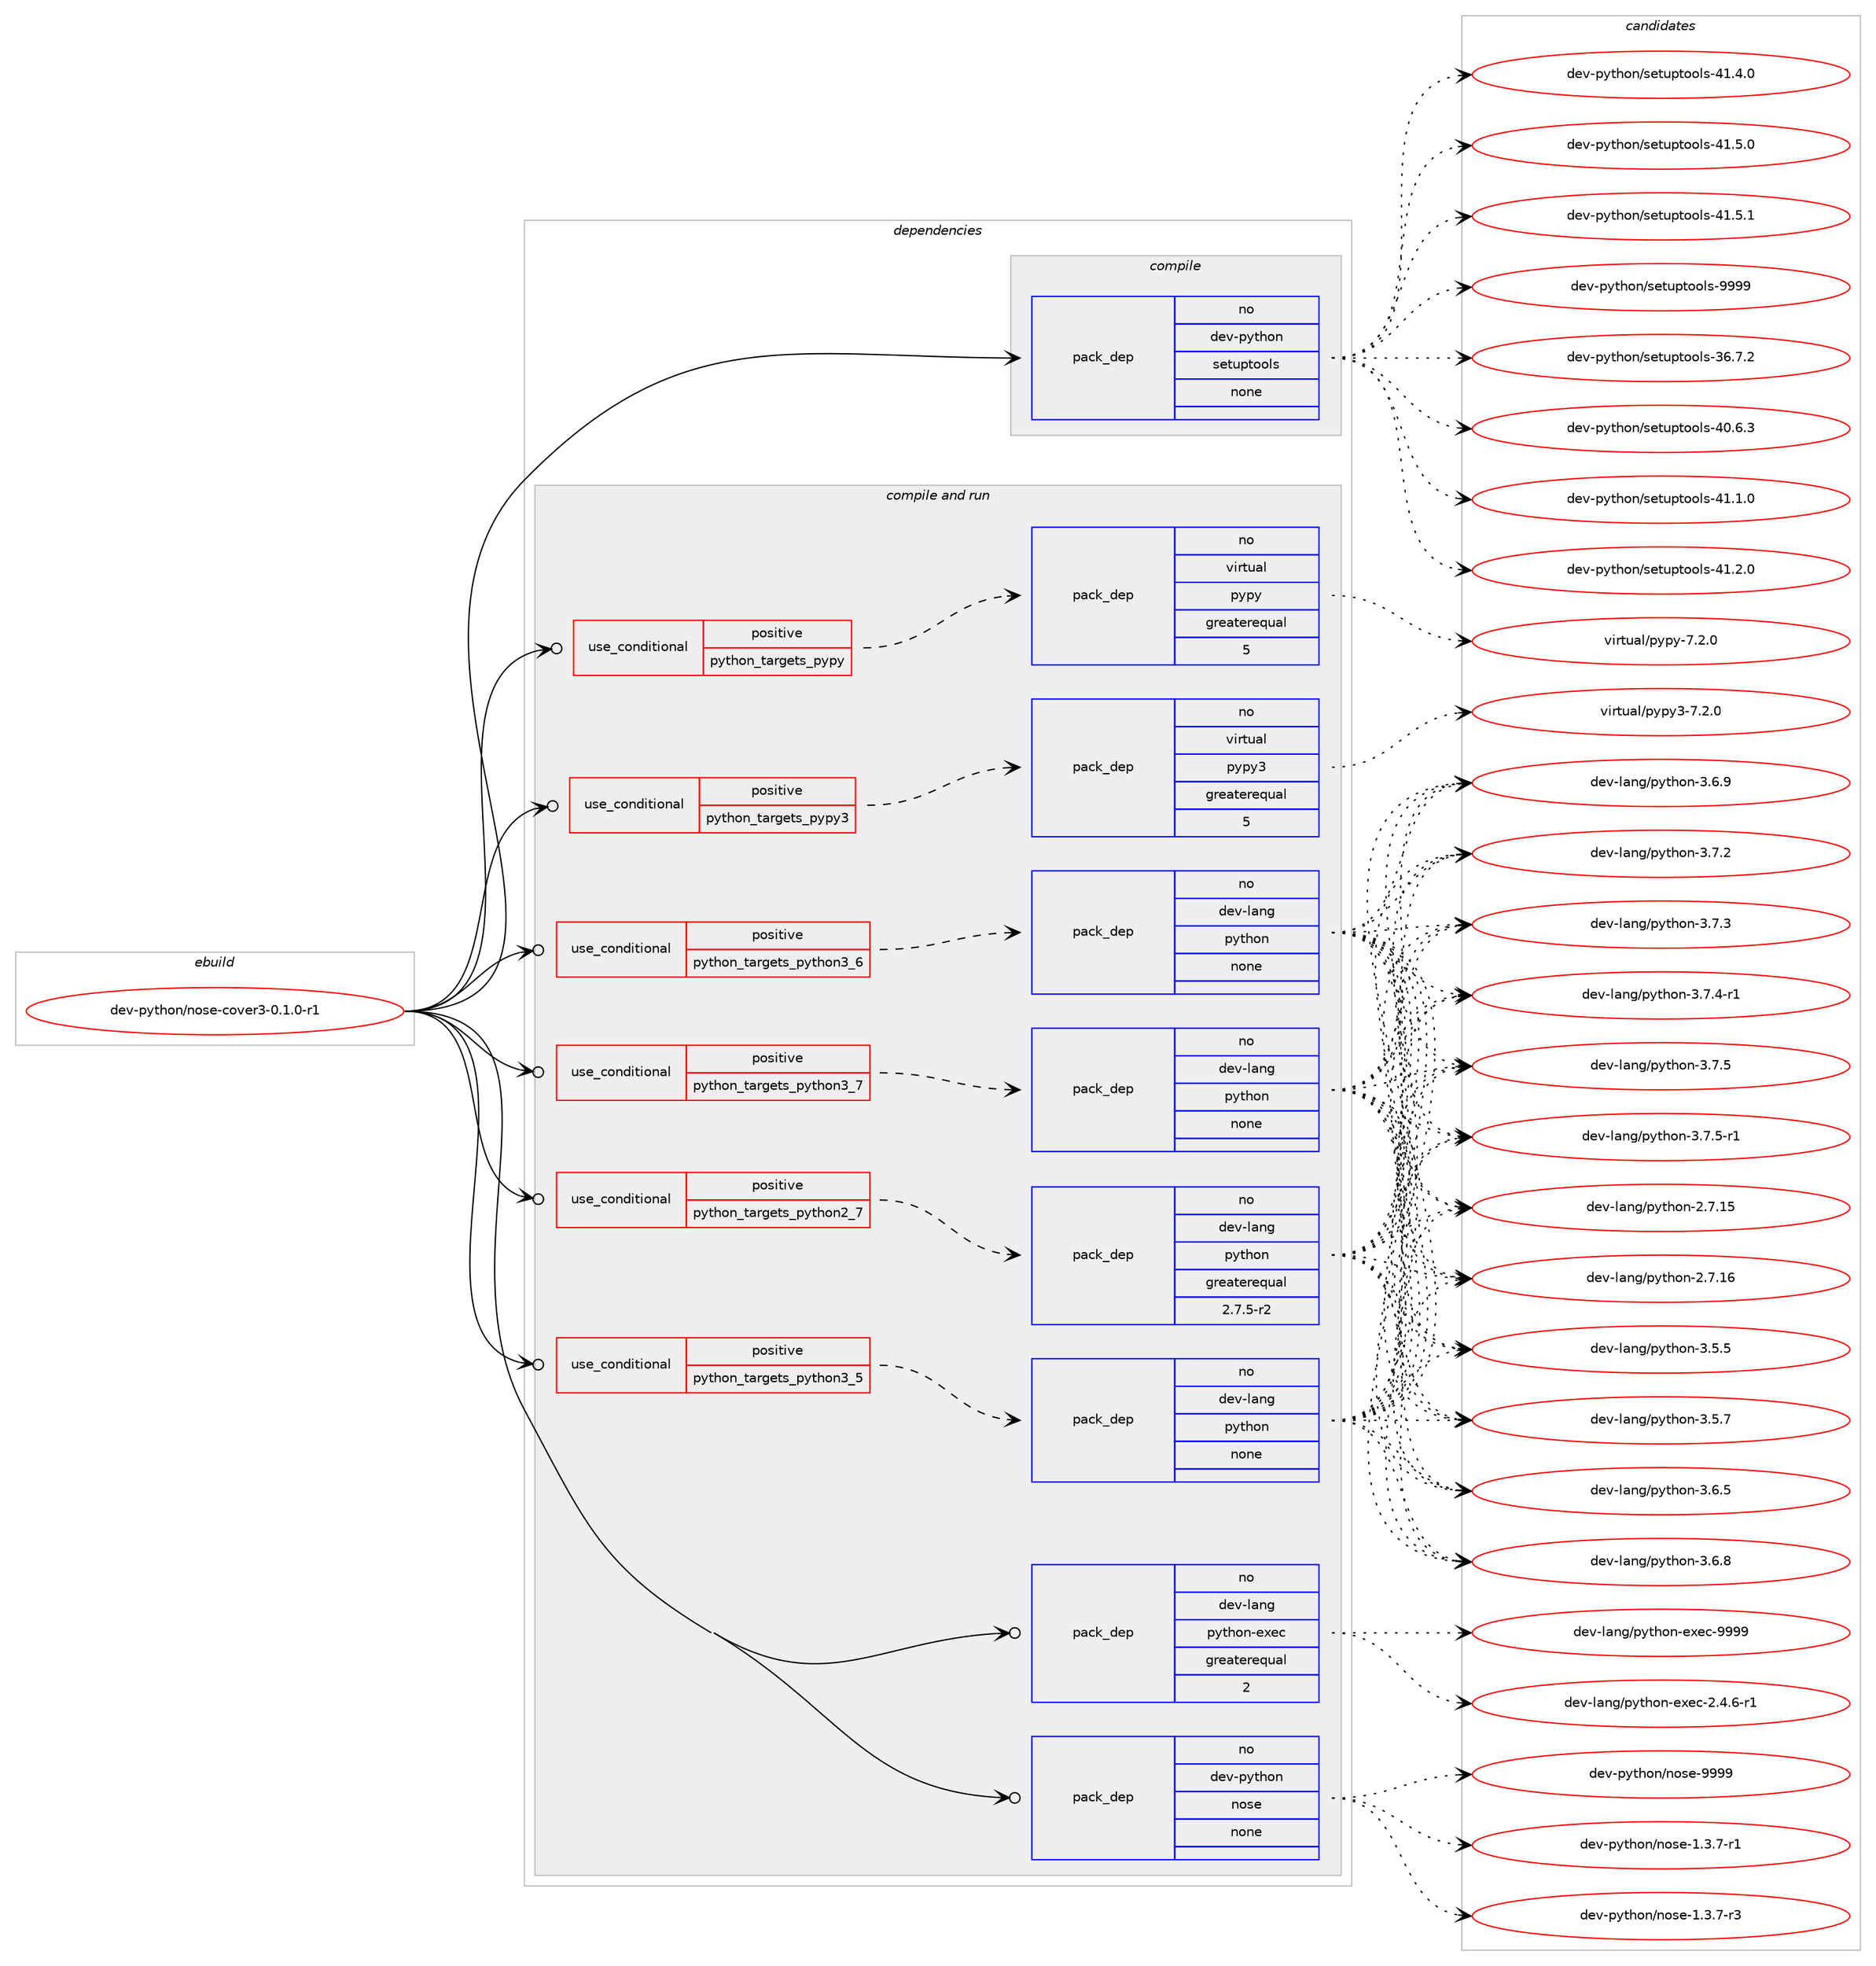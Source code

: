digraph prolog {

# *************
# Graph options
# *************

newrank=true;
concentrate=true;
compound=true;
graph [rankdir=LR,fontname=Helvetica,fontsize=10,ranksep=1.5];#, ranksep=2.5, nodesep=0.2];
edge  [arrowhead=vee];
node  [fontname=Helvetica,fontsize=10];

# **********
# The ebuild
# **********

subgraph cluster_leftcol {
color=gray;
rank=same;
label=<<i>ebuild</i>>;
id [label="dev-python/nose-cover3-0.1.0-r1", color=red, width=4, href="../dev-python/nose-cover3-0.1.0-r1.svg"];
}

# ****************
# The dependencies
# ****************

subgraph cluster_midcol {
color=gray;
label=<<i>dependencies</i>>;
subgraph cluster_compile {
fillcolor="#eeeeee";
style=filled;
label=<<i>compile</i>>;
subgraph pack461805 {
dependency616819 [label=<<TABLE BORDER="0" CELLBORDER="1" CELLSPACING="0" CELLPADDING="4" WIDTH="220"><TR><TD ROWSPAN="6" CELLPADDING="30">pack_dep</TD></TR><TR><TD WIDTH="110">no</TD></TR><TR><TD>dev-python</TD></TR><TR><TD>setuptools</TD></TR><TR><TD>none</TD></TR><TR><TD></TD></TR></TABLE>>, shape=none, color=blue];
}
id:e -> dependency616819:w [weight=20,style="solid",arrowhead="vee"];
}
subgraph cluster_compileandrun {
fillcolor="#eeeeee";
style=filled;
label=<<i>compile and run</i>>;
subgraph cond143206 {
dependency616820 [label=<<TABLE BORDER="0" CELLBORDER="1" CELLSPACING="0" CELLPADDING="4"><TR><TD ROWSPAN="3" CELLPADDING="10">use_conditional</TD></TR><TR><TD>positive</TD></TR><TR><TD>python_targets_pypy</TD></TR></TABLE>>, shape=none, color=red];
subgraph pack461806 {
dependency616821 [label=<<TABLE BORDER="0" CELLBORDER="1" CELLSPACING="0" CELLPADDING="4" WIDTH="220"><TR><TD ROWSPAN="6" CELLPADDING="30">pack_dep</TD></TR><TR><TD WIDTH="110">no</TD></TR><TR><TD>virtual</TD></TR><TR><TD>pypy</TD></TR><TR><TD>greaterequal</TD></TR><TR><TD>5</TD></TR></TABLE>>, shape=none, color=blue];
}
dependency616820:e -> dependency616821:w [weight=20,style="dashed",arrowhead="vee"];
}
id:e -> dependency616820:w [weight=20,style="solid",arrowhead="odotvee"];
subgraph cond143207 {
dependency616822 [label=<<TABLE BORDER="0" CELLBORDER="1" CELLSPACING="0" CELLPADDING="4"><TR><TD ROWSPAN="3" CELLPADDING="10">use_conditional</TD></TR><TR><TD>positive</TD></TR><TR><TD>python_targets_pypy3</TD></TR></TABLE>>, shape=none, color=red];
subgraph pack461807 {
dependency616823 [label=<<TABLE BORDER="0" CELLBORDER="1" CELLSPACING="0" CELLPADDING="4" WIDTH="220"><TR><TD ROWSPAN="6" CELLPADDING="30">pack_dep</TD></TR><TR><TD WIDTH="110">no</TD></TR><TR><TD>virtual</TD></TR><TR><TD>pypy3</TD></TR><TR><TD>greaterequal</TD></TR><TR><TD>5</TD></TR></TABLE>>, shape=none, color=blue];
}
dependency616822:e -> dependency616823:w [weight=20,style="dashed",arrowhead="vee"];
}
id:e -> dependency616822:w [weight=20,style="solid",arrowhead="odotvee"];
subgraph cond143208 {
dependency616824 [label=<<TABLE BORDER="0" CELLBORDER="1" CELLSPACING="0" CELLPADDING="4"><TR><TD ROWSPAN="3" CELLPADDING="10">use_conditional</TD></TR><TR><TD>positive</TD></TR><TR><TD>python_targets_python2_7</TD></TR></TABLE>>, shape=none, color=red];
subgraph pack461808 {
dependency616825 [label=<<TABLE BORDER="0" CELLBORDER="1" CELLSPACING="0" CELLPADDING="4" WIDTH="220"><TR><TD ROWSPAN="6" CELLPADDING="30">pack_dep</TD></TR><TR><TD WIDTH="110">no</TD></TR><TR><TD>dev-lang</TD></TR><TR><TD>python</TD></TR><TR><TD>greaterequal</TD></TR><TR><TD>2.7.5-r2</TD></TR></TABLE>>, shape=none, color=blue];
}
dependency616824:e -> dependency616825:w [weight=20,style="dashed",arrowhead="vee"];
}
id:e -> dependency616824:w [weight=20,style="solid",arrowhead="odotvee"];
subgraph cond143209 {
dependency616826 [label=<<TABLE BORDER="0" CELLBORDER="1" CELLSPACING="0" CELLPADDING="4"><TR><TD ROWSPAN="3" CELLPADDING="10">use_conditional</TD></TR><TR><TD>positive</TD></TR><TR><TD>python_targets_python3_5</TD></TR></TABLE>>, shape=none, color=red];
subgraph pack461809 {
dependency616827 [label=<<TABLE BORDER="0" CELLBORDER="1" CELLSPACING="0" CELLPADDING="4" WIDTH="220"><TR><TD ROWSPAN="6" CELLPADDING="30">pack_dep</TD></TR><TR><TD WIDTH="110">no</TD></TR><TR><TD>dev-lang</TD></TR><TR><TD>python</TD></TR><TR><TD>none</TD></TR><TR><TD></TD></TR></TABLE>>, shape=none, color=blue];
}
dependency616826:e -> dependency616827:w [weight=20,style="dashed",arrowhead="vee"];
}
id:e -> dependency616826:w [weight=20,style="solid",arrowhead="odotvee"];
subgraph cond143210 {
dependency616828 [label=<<TABLE BORDER="0" CELLBORDER="1" CELLSPACING="0" CELLPADDING="4"><TR><TD ROWSPAN="3" CELLPADDING="10">use_conditional</TD></TR><TR><TD>positive</TD></TR><TR><TD>python_targets_python3_6</TD></TR></TABLE>>, shape=none, color=red];
subgraph pack461810 {
dependency616829 [label=<<TABLE BORDER="0" CELLBORDER="1" CELLSPACING="0" CELLPADDING="4" WIDTH="220"><TR><TD ROWSPAN="6" CELLPADDING="30">pack_dep</TD></TR><TR><TD WIDTH="110">no</TD></TR><TR><TD>dev-lang</TD></TR><TR><TD>python</TD></TR><TR><TD>none</TD></TR><TR><TD></TD></TR></TABLE>>, shape=none, color=blue];
}
dependency616828:e -> dependency616829:w [weight=20,style="dashed",arrowhead="vee"];
}
id:e -> dependency616828:w [weight=20,style="solid",arrowhead="odotvee"];
subgraph cond143211 {
dependency616830 [label=<<TABLE BORDER="0" CELLBORDER="1" CELLSPACING="0" CELLPADDING="4"><TR><TD ROWSPAN="3" CELLPADDING="10">use_conditional</TD></TR><TR><TD>positive</TD></TR><TR><TD>python_targets_python3_7</TD></TR></TABLE>>, shape=none, color=red];
subgraph pack461811 {
dependency616831 [label=<<TABLE BORDER="0" CELLBORDER="1" CELLSPACING="0" CELLPADDING="4" WIDTH="220"><TR><TD ROWSPAN="6" CELLPADDING="30">pack_dep</TD></TR><TR><TD WIDTH="110">no</TD></TR><TR><TD>dev-lang</TD></TR><TR><TD>python</TD></TR><TR><TD>none</TD></TR><TR><TD></TD></TR></TABLE>>, shape=none, color=blue];
}
dependency616830:e -> dependency616831:w [weight=20,style="dashed",arrowhead="vee"];
}
id:e -> dependency616830:w [weight=20,style="solid",arrowhead="odotvee"];
subgraph pack461812 {
dependency616832 [label=<<TABLE BORDER="0" CELLBORDER="1" CELLSPACING="0" CELLPADDING="4" WIDTH="220"><TR><TD ROWSPAN="6" CELLPADDING="30">pack_dep</TD></TR><TR><TD WIDTH="110">no</TD></TR><TR><TD>dev-lang</TD></TR><TR><TD>python-exec</TD></TR><TR><TD>greaterequal</TD></TR><TR><TD>2</TD></TR></TABLE>>, shape=none, color=blue];
}
id:e -> dependency616832:w [weight=20,style="solid",arrowhead="odotvee"];
subgraph pack461813 {
dependency616833 [label=<<TABLE BORDER="0" CELLBORDER="1" CELLSPACING="0" CELLPADDING="4" WIDTH="220"><TR><TD ROWSPAN="6" CELLPADDING="30">pack_dep</TD></TR><TR><TD WIDTH="110">no</TD></TR><TR><TD>dev-python</TD></TR><TR><TD>nose</TD></TR><TR><TD>none</TD></TR><TR><TD></TD></TR></TABLE>>, shape=none, color=blue];
}
id:e -> dependency616833:w [weight=20,style="solid",arrowhead="odotvee"];
}
subgraph cluster_run {
fillcolor="#eeeeee";
style=filled;
label=<<i>run</i>>;
}
}

# **************
# The candidates
# **************

subgraph cluster_choices {
rank=same;
color=gray;
label=<<i>candidates</i>>;

subgraph choice461805 {
color=black;
nodesep=1;
choice100101118451121211161041111104711510111611711211611111110811545515446554650 [label="dev-python/setuptools-36.7.2", color=red, width=4,href="../dev-python/setuptools-36.7.2.svg"];
choice100101118451121211161041111104711510111611711211611111110811545524846544651 [label="dev-python/setuptools-40.6.3", color=red, width=4,href="../dev-python/setuptools-40.6.3.svg"];
choice100101118451121211161041111104711510111611711211611111110811545524946494648 [label="dev-python/setuptools-41.1.0", color=red, width=4,href="../dev-python/setuptools-41.1.0.svg"];
choice100101118451121211161041111104711510111611711211611111110811545524946504648 [label="dev-python/setuptools-41.2.0", color=red, width=4,href="../dev-python/setuptools-41.2.0.svg"];
choice100101118451121211161041111104711510111611711211611111110811545524946524648 [label="dev-python/setuptools-41.4.0", color=red, width=4,href="../dev-python/setuptools-41.4.0.svg"];
choice100101118451121211161041111104711510111611711211611111110811545524946534648 [label="dev-python/setuptools-41.5.0", color=red, width=4,href="../dev-python/setuptools-41.5.0.svg"];
choice100101118451121211161041111104711510111611711211611111110811545524946534649 [label="dev-python/setuptools-41.5.1", color=red, width=4,href="../dev-python/setuptools-41.5.1.svg"];
choice10010111845112121116104111110471151011161171121161111111081154557575757 [label="dev-python/setuptools-9999", color=red, width=4,href="../dev-python/setuptools-9999.svg"];
dependency616819:e -> choice100101118451121211161041111104711510111611711211611111110811545515446554650:w [style=dotted,weight="100"];
dependency616819:e -> choice100101118451121211161041111104711510111611711211611111110811545524846544651:w [style=dotted,weight="100"];
dependency616819:e -> choice100101118451121211161041111104711510111611711211611111110811545524946494648:w [style=dotted,weight="100"];
dependency616819:e -> choice100101118451121211161041111104711510111611711211611111110811545524946504648:w [style=dotted,weight="100"];
dependency616819:e -> choice100101118451121211161041111104711510111611711211611111110811545524946524648:w [style=dotted,weight="100"];
dependency616819:e -> choice100101118451121211161041111104711510111611711211611111110811545524946534648:w [style=dotted,weight="100"];
dependency616819:e -> choice100101118451121211161041111104711510111611711211611111110811545524946534649:w [style=dotted,weight="100"];
dependency616819:e -> choice10010111845112121116104111110471151011161171121161111111081154557575757:w [style=dotted,weight="100"];
}
subgraph choice461806 {
color=black;
nodesep=1;
choice1181051141161179710847112121112121455546504648 [label="virtual/pypy-7.2.0", color=red, width=4,href="../virtual/pypy-7.2.0.svg"];
dependency616821:e -> choice1181051141161179710847112121112121455546504648:w [style=dotted,weight="100"];
}
subgraph choice461807 {
color=black;
nodesep=1;
choice118105114116117971084711212111212151455546504648 [label="virtual/pypy3-7.2.0", color=red, width=4,href="../virtual/pypy3-7.2.0.svg"];
dependency616823:e -> choice118105114116117971084711212111212151455546504648:w [style=dotted,weight="100"];
}
subgraph choice461808 {
color=black;
nodesep=1;
choice10010111845108971101034711212111610411111045504655464953 [label="dev-lang/python-2.7.15", color=red, width=4,href="../dev-lang/python-2.7.15.svg"];
choice10010111845108971101034711212111610411111045504655464954 [label="dev-lang/python-2.7.16", color=red, width=4,href="../dev-lang/python-2.7.16.svg"];
choice100101118451089711010347112121116104111110455146534653 [label="dev-lang/python-3.5.5", color=red, width=4,href="../dev-lang/python-3.5.5.svg"];
choice100101118451089711010347112121116104111110455146534655 [label="dev-lang/python-3.5.7", color=red, width=4,href="../dev-lang/python-3.5.7.svg"];
choice100101118451089711010347112121116104111110455146544653 [label="dev-lang/python-3.6.5", color=red, width=4,href="../dev-lang/python-3.6.5.svg"];
choice100101118451089711010347112121116104111110455146544656 [label="dev-lang/python-3.6.8", color=red, width=4,href="../dev-lang/python-3.6.8.svg"];
choice100101118451089711010347112121116104111110455146544657 [label="dev-lang/python-3.6.9", color=red, width=4,href="../dev-lang/python-3.6.9.svg"];
choice100101118451089711010347112121116104111110455146554650 [label="dev-lang/python-3.7.2", color=red, width=4,href="../dev-lang/python-3.7.2.svg"];
choice100101118451089711010347112121116104111110455146554651 [label="dev-lang/python-3.7.3", color=red, width=4,href="../dev-lang/python-3.7.3.svg"];
choice1001011184510897110103471121211161041111104551465546524511449 [label="dev-lang/python-3.7.4-r1", color=red, width=4,href="../dev-lang/python-3.7.4-r1.svg"];
choice100101118451089711010347112121116104111110455146554653 [label="dev-lang/python-3.7.5", color=red, width=4,href="../dev-lang/python-3.7.5.svg"];
choice1001011184510897110103471121211161041111104551465546534511449 [label="dev-lang/python-3.7.5-r1", color=red, width=4,href="../dev-lang/python-3.7.5-r1.svg"];
dependency616825:e -> choice10010111845108971101034711212111610411111045504655464953:w [style=dotted,weight="100"];
dependency616825:e -> choice10010111845108971101034711212111610411111045504655464954:w [style=dotted,weight="100"];
dependency616825:e -> choice100101118451089711010347112121116104111110455146534653:w [style=dotted,weight="100"];
dependency616825:e -> choice100101118451089711010347112121116104111110455146534655:w [style=dotted,weight="100"];
dependency616825:e -> choice100101118451089711010347112121116104111110455146544653:w [style=dotted,weight="100"];
dependency616825:e -> choice100101118451089711010347112121116104111110455146544656:w [style=dotted,weight="100"];
dependency616825:e -> choice100101118451089711010347112121116104111110455146544657:w [style=dotted,weight="100"];
dependency616825:e -> choice100101118451089711010347112121116104111110455146554650:w [style=dotted,weight="100"];
dependency616825:e -> choice100101118451089711010347112121116104111110455146554651:w [style=dotted,weight="100"];
dependency616825:e -> choice1001011184510897110103471121211161041111104551465546524511449:w [style=dotted,weight="100"];
dependency616825:e -> choice100101118451089711010347112121116104111110455146554653:w [style=dotted,weight="100"];
dependency616825:e -> choice1001011184510897110103471121211161041111104551465546534511449:w [style=dotted,weight="100"];
}
subgraph choice461809 {
color=black;
nodesep=1;
choice10010111845108971101034711212111610411111045504655464953 [label="dev-lang/python-2.7.15", color=red, width=4,href="../dev-lang/python-2.7.15.svg"];
choice10010111845108971101034711212111610411111045504655464954 [label="dev-lang/python-2.7.16", color=red, width=4,href="../dev-lang/python-2.7.16.svg"];
choice100101118451089711010347112121116104111110455146534653 [label="dev-lang/python-3.5.5", color=red, width=4,href="../dev-lang/python-3.5.5.svg"];
choice100101118451089711010347112121116104111110455146534655 [label="dev-lang/python-3.5.7", color=red, width=4,href="../dev-lang/python-3.5.7.svg"];
choice100101118451089711010347112121116104111110455146544653 [label="dev-lang/python-3.6.5", color=red, width=4,href="../dev-lang/python-3.6.5.svg"];
choice100101118451089711010347112121116104111110455146544656 [label="dev-lang/python-3.6.8", color=red, width=4,href="../dev-lang/python-3.6.8.svg"];
choice100101118451089711010347112121116104111110455146544657 [label="dev-lang/python-3.6.9", color=red, width=4,href="../dev-lang/python-3.6.9.svg"];
choice100101118451089711010347112121116104111110455146554650 [label="dev-lang/python-3.7.2", color=red, width=4,href="../dev-lang/python-3.7.2.svg"];
choice100101118451089711010347112121116104111110455146554651 [label="dev-lang/python-3.7.3", color=red, width=4,href="../dev-lang/python-3.7.3.svg"];
choice1001011184510897110103471121211161041111104551465546524511449 [label="dev-lang/python-3.7.4-r1", color=red, width=4,href="../dev-lang/python-3.7.4-r1.svg"];
choice100101118451089711010347112121116104111110455146554653 [label="dev-lang/python-3.7.5", color=red, width=4,href="../dev-lang/python-3.7.5.svg"];
choice1001011184510897110103471121211161041111104551465546534511449 [label="dev-lang/python-3.7.5-r1", color=red, width=4,href="../dev-lang/python-3.7.5-r1.svg"];
dependency616827:e -> choice10010111845108971101034711212111610411111045504655464953:w [style=dotted,weight="100"];
dependency616827:e -> choice10010111845108971101034711212111610411111045504655464954:w [style=dotted,weight="100"];
dependency616827:e -> choice100101118451089711010347112121116104111110455146534653:w [style=dotted,weight="100"];
dependency616827:e -> choice100101118451089711010347112121116104111110455146534655:w [style=dotted,weight="100"];
dependency616827:e -> choice100101118451089711010347112121116104111110455146544653:w [style=dotted,weight="100"];
dependency616827:e -> choice100101118451089711010347112121116104111110455146544656:w [style=dotted,weight="100"];
dependency616827:e -> choice100101118451089711010347112121116104111110455146544657:w [style=dotted,weight="100"];
dependency616827:e -> choice100101118451089711010347112121116104111110455146554650:w [style=dotted,weight="100"];
dependency616827:e -> choice100101118451089711010347112121116104111110455146554651:w [style=dotted,weight="100"];
dependency616827:e -> choice1001011184510897110103471121211161041111104551465546524511449:w [style=dotted,weight="100"];
dependency616827:e -> choice100101118451089711010347112121116104111110455146554653:w [style=dotted,weight="100"];
dependency616827:e -> choice1001011184510897110103471121211161041111104551465546534511449:w [style=dotted,weight="100"];
}
subgraph choice461810 {
color=black;
nodesep=1;
choice10010111845108971101034711212111610411111045504655464953 [label="dev-lang/python-2.7.15", color=red, width=4,href="../dev-lang/python-2.7.15.svg"];
choice10010111845108971101034711212111610411111045504655464954 [label="dev-lang/python-2.7.16", color=red, width=4,href="../dev-lang/python-2.7.16.svg"];
choice100101118451089711010347112121116104111110455146534653 [label="dev-lang/python-3.5.5", color=red, width=4,href="../dev-lang/python-3.5.5.svg"];
choice100101118451089711010347112121116104111110455146534655 [label="dev-lang/python-3.5.7", color=red, width=4,href="../dev-lang/python-3.5.7.svg"];
choice100101118451089711010347112121116104111110455146544653 [label="dev-lang/python-3.6.5", color=red, width=4,href="../dev-lang/python-3.6.5.svg"];
choice100101118451089711010347112121116104111110455146544656 [label="dev-lang/python-3.6.8", color=red, width=4,href="../dev-lang/python-3.6.8.svg"];
choice100101118451089711010347112121116104111110455146544657 [label="dev-lang/python-3.6.9", color=red, width=4,href="../dev-lang/python-3.6.9.svg"];
choice100101118451089711010347112121116104111110455146554650 [label="dev-lang/python-3.7.2", color=red, width=4,href="../dev-lang/python-3.7.2.svg"];
choice100101118451089711010347112121116104111110455146554651 [label="dev-lang/python-3.7.3", color=red, width=4,href="../dev-lang/python-3.7.3.svg"];
choice1001011184510897110103471121211161041111104551465546524511449 [label="dev-lang/python-3.7.4-r1", color=red, width=4,href="../dev-lang/python-3.7.4-r1.svg"];
choice100101118451089711010347112121116104111110455146554653 [label="dev-lang/python-3.7.5", color=red, width=4,href="../dev-lang/python-3.7.5.svg"];
choice1001011184510897110103471121211161041111104551465546534511449 [label="dev-lang/python-3.7.5-r1", color=red, width=4,href="../dev-lang/python-3.7.5-r1.svg"];
dependency616829:e -> choice10010111845108971101034711212111610411111045504655464953:w [style=dotted,weight="100"];
dependency616829:e -> choice10010111845108971101034711212111610411111045504655464954:w [style=dotted,weight="100"];
dependency616829:e -> choice100101118451089711010347112121116104111110455146534653:w [style=dotted,weight="100"];
dependency616829:e -> choice100101118451089711010347112121116104111110455146534655:w [style=dotted,weight="100"];
dependency616829:e -> choice100101118451089711010347112121116104111110455146544653:w [style=dotted,weight="100"];
dependency616829:e -> choice100101118451089711010347112121116104111110455146544656:w [style=dotted,weight="100"];
dependency616829:e -> choice100101118451089711010347112121116104111110455146544657:w [style=dotted,weight="100"];
dependency616829:e -> choice100101118451089711010347112121116104111110455146554650:w [style=dotted,weight="100"];
dependency616829:e -> choice100101118451089711010347112121116104111110455146554651:w [style=dotted,weight="100"];
dependency616829:e -> choice1001011184510897110103471121211161041111104551465546524511449:w [style=dotted,weight="100"];
dependency616829:e -> choice100101118451089711010347112121116104111110455146554653:w [style=dotted,weight="100"];
dependency616829:e -> choice1001011184510897110103471121211161041111104551465546534511449:w [style=dotted,weight="100"];
}
subgraph choice461811 {
color=black;
nodesep=1;
choice10010111845108971101034711212111610411111045504655464953 [label="dev-lang/python-2.7.15", color=red, width=4,href="../dev-lang/python-2.7.15.svg"];
choice10010111845108971101034711212111610411111045504655464954 [label="dev-lang/python-2.7.16", color=red, width=4,href="../dev-lang/python-2.7.16.svg"];
choice100101118451089711010347112121116104111110455146534653 [label="dev-lang/python-3.5.5", color=red, width=4,href="../dev-lang/python-3.5.5.svg"];
choice100101118451089711010347112121116104111110455146534655 [label="dev-lang/python-3.5.7", color=red, width=4,href="../dev-lang/python-3.5.7.svg"];
choice100101118451089711010347112121116104111110455146544653 [label="dev-lang/python-3.6.5", color=red, width=4,href="../dev-lang/python-3.6.5.svg"];
choice100101118451089711010347112121116104111110455146544656 [label="dev-lang/python-3.6.8", color=red, width=4,href="../dev-lang/python-3.6.8.svg"];
choice100101118451089711010347112121116104111110455146544657 [label="dev-lang/python-3.6.9", color=red, width=4,href="../dev-lang/python-3.6.9.svg"];
choice100101118451089711010347112121116104111110455146554650 [label="dev-lang/python-3.7.2", color=red, width=4,href="../dev-lang/python-3.7.2.svg"];
choice100101118451089711010347112121116104111110455146554651 [label="dev-lang/python-3.7.3", color=red, width=4,href="../dev-lang/python-3.7.3.svg"];
choice1001011184510897110103471121211161041111104551465546524511449 [label="dev-lang/python-3.7.4-r1", color=red, width=4,href="../dev-lang/python-3.7.4-r1.svg"];
choice100101118451089711010347112121116104111110455146554653 [label="dev-lang/python-3.7.5", color=red, width=4,href="../dev-lang/python-3.7.5.svg"];
choice1001011184510897110103471121211161041111104551465546534511449 [label="dev-lang/python-3.7.5-r1", color=red, width=4,href="../dev-lang/python-3.7.5-r1.svg"];
dependency616831:e -> choice10010111845108971101034711212111610411111045504655464953:w [style=dotted,weight="100"];
dependency616831:e -> choice10010111845108971101034711212111610411111045504655464954:w [style=dotted,weight="100"];
dependency616831:e -> choice100101118451089711010347112121116104111110455146534653:w [style=dotted,weight="100"];
dependency616831:e -> choice100101118451089711010347112121116104111110455146534655:w [style=dotted,weight="100"];
dependency616831:e -> choice100101118451089711010347112121116104111110455146544653:w [style=dotted,weight="100"];
dependency616831:e -> choice100101118451089711010347112121116104111110455146544656:w [style=dotted,weight="100"];
dependency616831:e -> choice100101118451089711010347112121116104111110455146544657:w [style=dotted,weight="100"];
dependency616831:e -> choice100101118451089711010347112121116104111110455146554650:w [style=dotted,weight="100"];
dependency616831:e -> choice100101118451089711010347112121116104111110455146554651:w [style=dotted,weight="100"];
dependency616831:e -> choice1001011184510897110103471121211161041111104551465546524511449:w [style=dotted,weight="100"];
dependency616831:e -> choice100101118451089711010347112121116104111110455146554653:w [style=dotted,weight="100"];
dependency616831:e -> choice1001011184510897110103471121211161041111104551465546534511449:w [style=dotted,weight="100"];
}
subgraph choice461812 {
color=black;
nodesep=1;
choice10010111845108971101034711212111610411111045101120101994550465246544511449 [label="dev-lang/python-exec-2.4.6-r1", color=red, width=4,href="../dev-lang/python-exec-2.4.6-r1.svg"];
choice10010111845108971101034711212111610411111045101120101994557575757 [label="dev-lang/python-exec-9999", color=red, width=4,href="../dev-lang/python-exec-9999.svg"];
dependency616832:e -> choice10010111845108971101034711212111610411111045101120101994550465246544511449:w [style=dotted,weight="100"];
dependency616832:e -> choice10010111845108971101034711212111610411111045101120101994557575757:w [style=dotted,weight="100"];
}
subgraph choice461813 {
color=black;
nodesep=1;
choice10010111845112121116104111110471101111151014549465146554511449 [label="dev-python/nose-1.3.7-r1", color=red, width=4,href="../dev-python/nose-1.3.7-r1.svg"];
choice10010111845112121116104111110471101111151014549465146554511451 [label="dev-python/nose-1.3.7-r3", color=red, width=4,href="../dev-python/nose-1.3.7-r3.svg"];
choice10010111845112121116104111110471101111151014557575757 [label="dev-python/nose-9999", color=red, width=4,href="../dev-python/nose-9999.svg"];
dependency616833:e -> choice10010111845112121116104111110471101111151014549465146554511449:w [style=dotted,weight="100"];
dependency616833:e -> choice10010111845112121116104111110471101111151014549465146554511451:w [style=dotted,weight="100"];
dependency616833:e -> choice10010111845112121116104111110471101111151014557575757:w [style=dotted,weight="100"];
}
}

}

